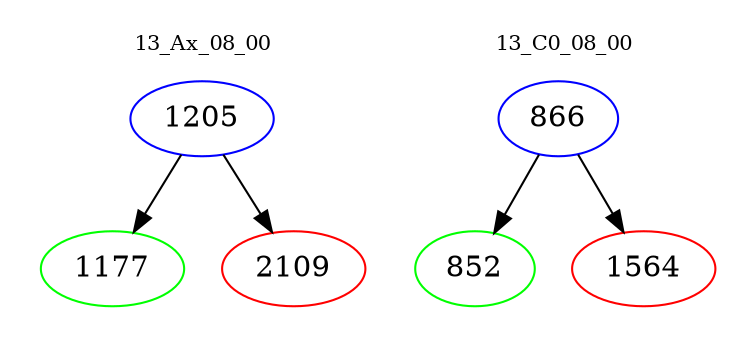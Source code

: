 digraph{
subgraph cluster_0 {
color = white
label = "13_Ax_08_00";
fontsize=10;
T0_1205 [label="1205", color="blue"]
T0_1205 -> T0_1177 [color="black"]
T0_1177 [label="1177", color="green"]
T0_1205 -> T0_2109 [color="black"]
T0_2109 [label="2109", color="red"]
}
subgraph cluster_1 {
color = white
label = "13_C0_08_00";
fontsize=10;
T1_866 [label="866", color="blue"]
T1_866 -> T1_852 [color="black"]
T1_852 [label="852", color="green"]
T1_866 -> T1_1564 [color="black"]
T1_1564 [label="1564", color="red"]
}
}
